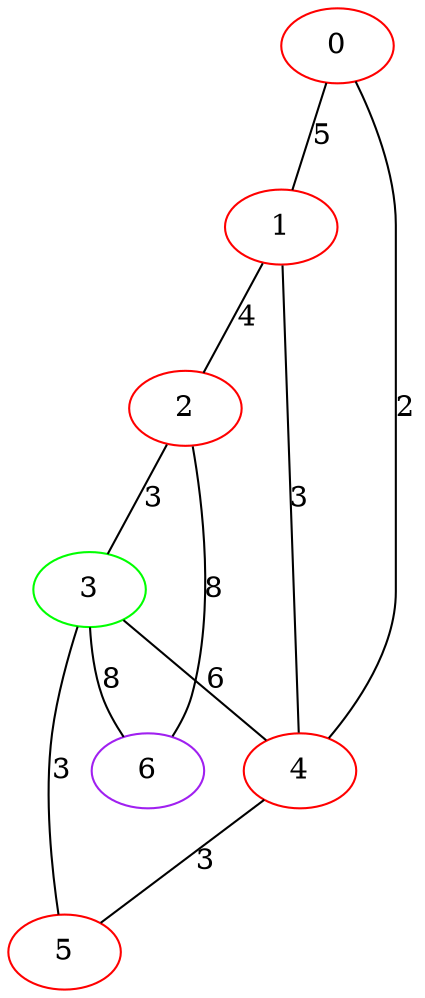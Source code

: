graph "" {
0 [color=red, weight=1];
1 [color=red, weight=1];
2 [color=red, weight=1];
3 [color=green, weight=2];
4 [color=red, weight=1];
5 [color=red, weight=1];
6 [color=purple, weight=4];
0 -- 1  [key=0, label=5];
0 -- 4  [key=0, label=2];
1 -- 2  [key=0, label=4];
1 -- 4  [key=0, label=3];
2 -- 3  [key=0, label=3];
2 -- 6  [key=0, label=8];
3 -- 4  [key=0, label=6];
3 -- 5  [key=0, label=3];
3 -- 6  [key=0, label=8];
4 -- 5  [key=0, label=3];
}
